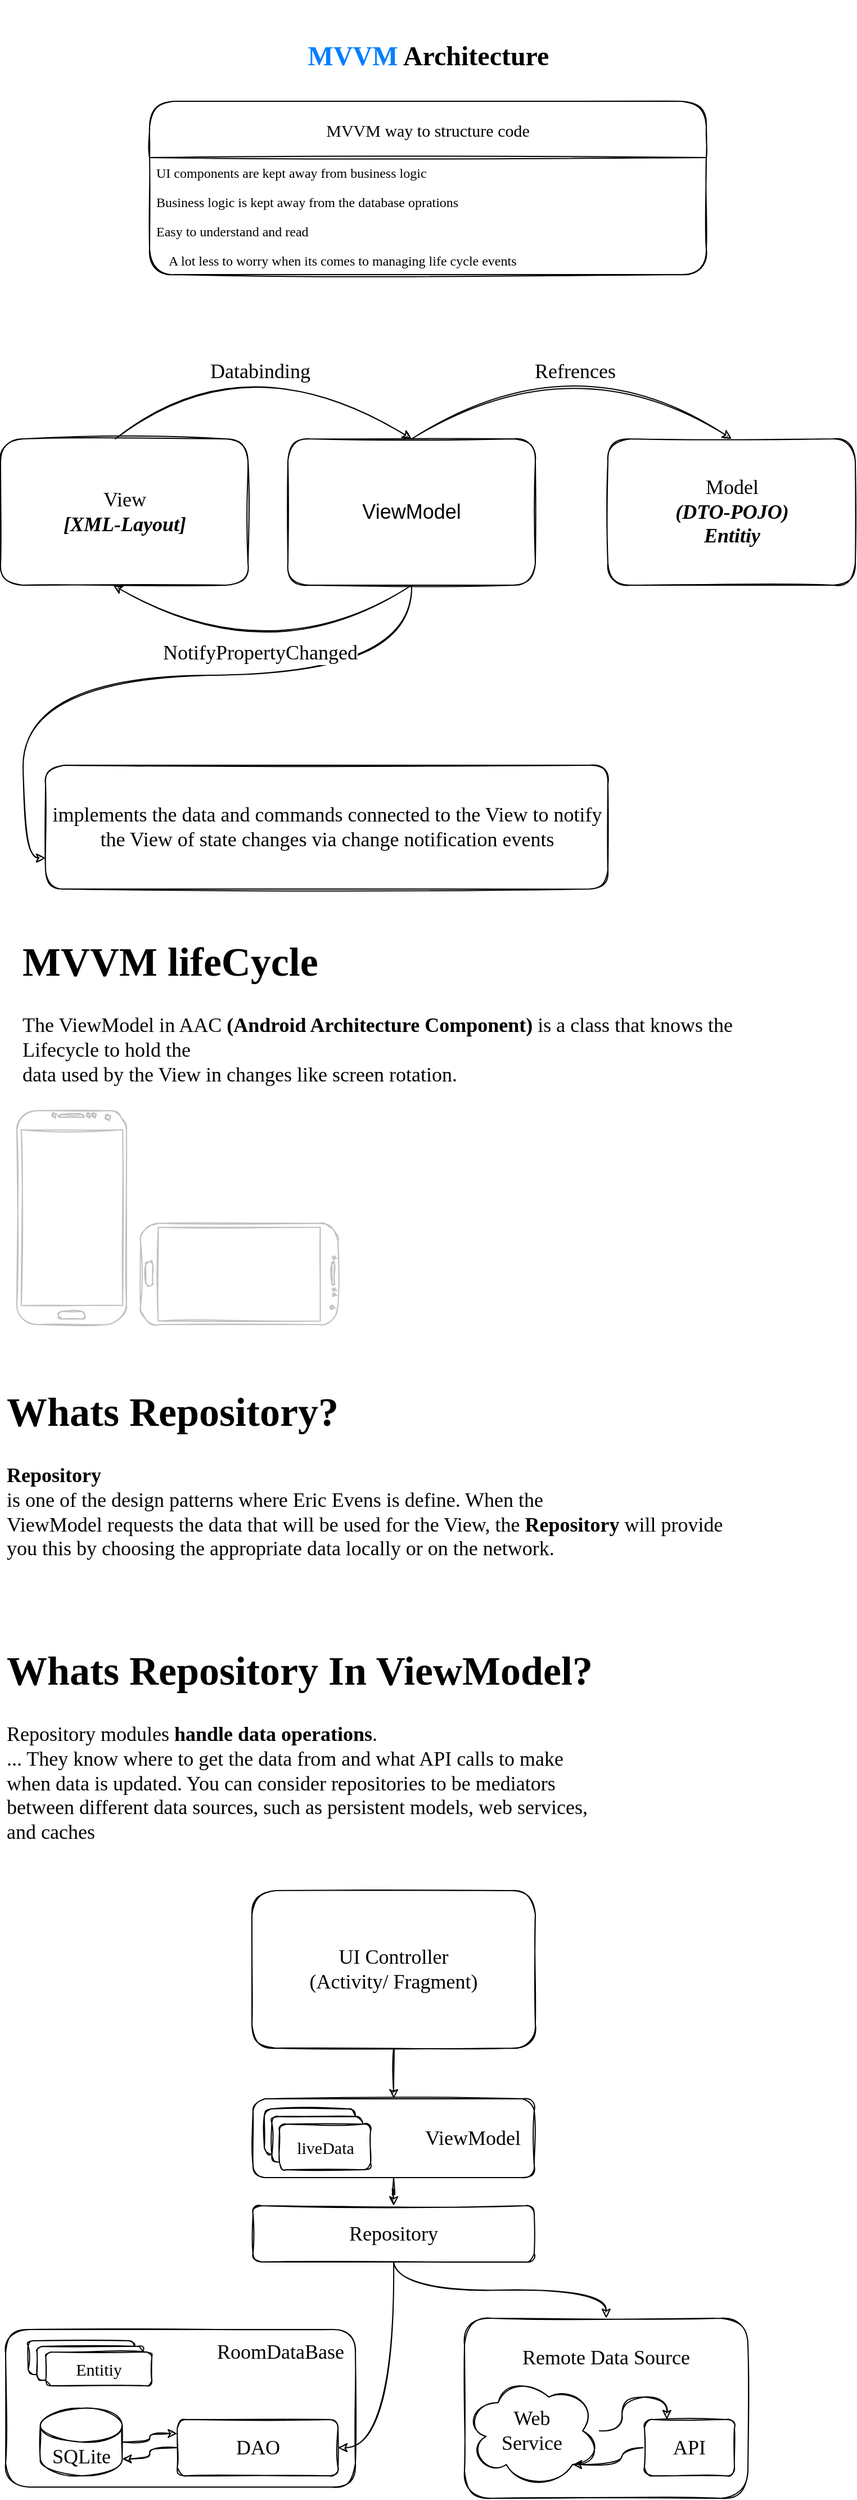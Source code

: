 <mxfile version="14.9.2" type="github">
  <diagram id="QZ7U8toWN5kSLHNz18gQ" name="Page-1">
    <mxGraphModel dx="1838" dy="984" grid="1" gridSize="10" guides="1" tooltips="1" connect="1" arrows="1" fold="1" page="1" pageScale="1" pageWidth="1100" pageHeight="1700" math="0" shadow="0">
      <root>
        <mxCell id="0" />
        <mxCell id="1" parent="0" />
        <mxCell id="Y-a5dnPzHRK2GmVt-JUI-1" value="&lt;h1&gt;&lt;font face=&quot;Lucida Console&quot;&gt;&lt;font color=&quot;#007FFF&quot;&gt;MVVM &lt;/font&gt;Architecture&lt;/font&gt;&lt;/h1&gt;" style="text;html=1;strokeColor=none;fillColor=none;align=center;verticalAlign=middle;whiteSpace=wrap;sketch=1;rounded=1;" parent="1" vertex="1">
          <mxGeometry x="275.5" y="20" width="300" height="100" as="geometry" />
        </mxCell>
        <mxCell id="Y-a5dnPzHRK2GmVt-JUI-3" value="MVVM way to structure code" style="swimlane;fontStyle=0;childLayout=stackLayout;horizontal=1;startSize=50;horizontalStack=0;resizeParent=1;resizeParentMax=0;resizeLast=0;collapsible=1;marginBottom=0;fontSize=15;&#xa;borderRadius:10;shadow=0;glass=0;fontFamily=Lucida Console;spacingBottom=0;sketch=1;rounded=1;" parent="1" vertex="1">
          <mxGeometry x="178" y="110" width="495" height="154" as="geometry" />
        </mxCell>
        <mxCell id="Y-a5dnPzHRK2GmVt-JUI-4" value="UI components are kept away from business logic" style="text;strokeColor=none;fillColor=none;align=left;verticalAlign=top;spacingLeft=4;spacingRight=4;overflow=hidden;rotatable=0;points=[[0,0.5],[1,0.5]];portConstraint=eastwest;fontFamily=Lucida Console;sketch=1;rounded=1;" parent="Y-a5dnPzHRK2GmVt-JUI-3" vertex="1">
          <mxGeometry y="50" width="495" height="26" as="geometry" />
        </mxCell>
        <mxCell id="Y-a5dnPzHRK2GmVt-JUI-5" value="Business logic is kept away from the database oprations" style="text;strokeColor=none;fillColor=none;align=left;verticalAlign=top;spacingLeft=4;spacingRight=4;overflow=hidden;rotatable=0;points=[[0,0.5],[1,0.5]];portConstraint=eastwest;fontFamily=Lucida Console;sketch=1;rounded=1;" parent="Y-a5dnPzHRK2GmVt-JUI-3" vertex="1">
          <mxGeometry y="76" width="495" height="26" as="geometry" />
        </mxCell>
        <mxCell id="Y-a5dnPzHRK2GmVt-JUI-6" value="Easy to understand and read" style="text;strokeColor=none;fillColor=none;align=left;verticalAlign=top;spacingLeft=4;spacingRight=4;overflow=hidden;rotatable=0;points=[[0,0.5],[1,0.5]];portConstraint=eastwest;fontFamily=Lucida Console;sketch=1;rounded=1;" parent="Y-a5dnPzHRK2GmVt-JUI-3" vertex="1">
          <mxGeometry y="102" width="495" height="26" as="geometry" />
        </mxCell>
        <mxCell id="Y-a5dnPzHRK2GmVt-JUI-9" value="A lot less to worry when its comes to managing life cycle events" style="text;strokeColor=none;fillColor=none;align=left;verticalAlign=top;spacingLeft=15;spacingRight=4;overflow=hidden;rotatable=0;points=[[0,0.5],[1,0.5]];portConstraint=eastwest;spacingBottom=0;fontFamily=Lucida Console;sketch=1;rounded=1;" parent="Y-a5dnPzHRK2GmVt-JUI-3" vertex="1">
          <mxGeometry y="128" width="495" height="26" as="geometry" />
        </mxCell>
        <mxCell id="NOsNoiqSnCsfZkaYTi22-2" value="&lt;div&gt;View&lt;/div&gt;&lt;div&gt;&lt;i&gt;&lt;b&gt;[XML-Layout]&lt;/b&gt;&lt;/i&gt;&lt;br&gt;&lt;/div&gt;" style="whiteSpace=wrap;html=1;fontFamily=Lucida Console;fontSize=18;sketch=1;rounded=1;" vertex="1" parent="1">
          <mxGeometry x="45.5" y="410" width="220" height="130" as="geometry" />
        </mxCell>
        <mxCell id="NOsNoiqSnCsfZkaYTi22-3" value="&lt;div&gt;Model&lt;/div&gt;&lt;div&gt;&lt;i&gt;&lt;b&gt;(DTO-POJO)&lt;/b&gt;&lt;/i&gt;&lt;/div&gt;&lt;div&gt;&lt;i&gt;&lt;b&gt;Entitiy&lt;/b&gt;&lt;/i&gt;&lt;br&gt;&lt;/div&gt;" style="whiteSpace=wrap;html=1;fontFamily=Lucida Console;fontSize=18;sketch=1;rounded=1;" vertex="1" parent="1">
          <mxGeometry x="585.5" y="410" width="220" height="130" as="geometry" />
        </mxCell>
        <mxCell id="NOsNoiqSnCsfZkaYTi22-22" style="edgeStyle=orthogonalEdgeStyle;orthogonalLoop=1;jettySize=auto;html=1;fontFamily=Lucida Console;fontSize=18;entryX=0;entryY=0.75;entryDx=0;entryDy=0;curved=1;sketch=1;" edge="1" parent="1" source="NOsNoiqSnCsfZkaYTi22-4" target="NOsNoiqSnCsfZkaYTi22-23">
          <mxGeometry relative="1" as="geometry">
            <mxPoint x="520" y="610" as="targetPoint" />
          </mxGeometry>
        </mxCell>
        <mxCell id="NOsNoiqSnCsfZkaYTi22-4" value="&lt;div&gt;ViewModel&lt;/div&gt;" style="whiteSpace=wrap;html=1;fontSize=18;sketch=1;rounded=1;" vertex="1" parent="1">
          <mxGeometry x="301" y="410" width="220" height="130" as="geometry" />
        </mxCell>
        <mxCell id="NOsNoiqSnCsfZkaYTi22-6" value="Databinding" style="endArrow=classic;html=1;fontFamily=Lucida Console;fontSize=18;exitX=0.464;exitY=0;exitDx=0;exitDy=0;exitPerimeter=0;entryX=0.5;entryY=0;entryDx=0;entryDy=0;curved=1;sketch=1;" edge="1" parent="1" source="NOsNoiqSnCsfZkaYTi22-2" target="NOsNoiqSnCsfZkaYTi22-4">
          <mxGeometry x="0.081" y="-20" width="50" height="50" relative="1" as="geometry">
            <mxPoint x="155.5" y="390" as="sourcePoint" />
            <mxPoint x="205.5" y="340" as="targetPoint" />
            <Array as="points">
              <mxPoint x="265.5" y="320" />
            </Array>
            <mxPoint as="offset" />
          </mxGeometry>
        </mxCell>
        <mxCell id="NOsNoiqSnCsfZkaYTi22-7" value="" style="endArrow=classic;html=1;fontFamily=Lucida Console;fontSize=18;exitX=0.5;exitY=1;exitDx=0;exitDy=0;entryX=0.455;entryY=1;entryDx=0;entryDy=0;entryPerimeter=0;curved=1;sketch=1;" edge="1" parent="1" source="NOsNoiqSnCsfZkaYTi22-4" target="NOsNoiqSnCsfZkaYTi22-2">
          <mxGeometry width="50" height="50" relative="1" as="geometry">
            <mxPoint x="135.5" y="620" as="sourcePoint" />
            <mxPoint x="398.92" y="620" as="targetPoint" />
            <Array as="points">
              <mxPoint x="285.5" y="620" />
            </Array>
          </mxGeometry>
        </mxCell>
        <mxCell id="NOsNoiqSnCsfZkaYTi22-9" value="NotifyPropertyChanged" style="edgeLabel;html=1;align=center;verticalAlign=middle;resizable=0;points=[];fontSize=18;fontFamily=Lucida Console;sketch=1;rounded=1;" vertex="1" connectable="0" parent="NOsNoiqSnCsfZkaYTi22-7">
          <mxGeometry x="0.132" y="-26" relative="1" as="geometry">
            <mxPoint y="16" as="offset" />
          </mxGeometry>
        </mxCell>
        <mxCell id="NOsNoiqSnCsfZkaYTi22-8" value="Refrences" style="endArrow=classic;html=1;fontFamily=Lucida Console;fontSize=18;exitX=0.5;exitY=0;exitDx=0;exitDy=0;entryX=0.5;entryY=0;entryDx=0;entryDy=0;curved=1;sketch=1;" edge="1" parent="1" source="NOsNoiqSnCsfZkaYTi22-4" target="NOsNoiqSnCsfZkaYTi22-3">
          <mxGeometry x="0.108" y="-25" width="50" height="50" relative="1" as="geometry">
            <mxPoint x="475.5" y="390" as="sourcePoint" />
            <mxPoint x="738.92" y="390" as="targetPoint" />
            <Array as="points">
              <mxPoint x="555.5" y="320" />
            </Array>
            <mxPoint as="offset" />
          </mxGeometry>
        </mxCell>
        <mxCell id="NOsNoiqSnCsfZkaYTi22-19" value="&lt;h1&gt;MVVM lifeCycle&lt;br&gt;&lt;/h1&gt;&lt;p&gt;The ViewModel in AAC &lt;strong class=&quot;ir kc&quot;&gt;(Android Architecture Component)&lt;/strong&gt; is a class that knows the Lifecycle to hold the &lt;br&gt;data used by the View in changes like screen rotation.&lt;br&gt;&lt;/p&gt;" style="text;html=1;strokeColor=none;fillColor=none;spacing=5;spacingTop=-20;whiteSpace=wrap;overflow=hidden;fontFamily=Lucida Console;fontSize=18;sketch=1;rounded=1;" vertex="1" parent="1">
          <mxGeometry x="60" y="840" width="650" height="160" as="geometry" />
        </mxCell>
        <mxCell id="NOsNoiqSnCsfZkaYTi22-20" value="" style="verticalLabelPosition=bottom;verticalAlign=top;html=1;shadow=0;dashed=0;strokeWidth=1;shape=mxgraph.android.phone2;strokeColor=#c0c0c0;fontFamily=Lucida Console;fontSize=18;sketch=1;rounded=1;" vertex="1" parent="1">
          <mxGeometry x="60" y="1007" width="97.44" height="190" as="geometry" />
        </mxCell>
        <mxCell id="NOsNoiqSnCsfZkaYTi22-21" value="" style="verticalLabelPosition=bottom;verticalAlign=top;html=1;shadow=0;dashed=0;strokeWidth=1;shape=mxgraph.android.phone2;strokeColor=#c0c0c0;direction=south;fontFamily=Lucida Console;fontSize=18;sketch=1;rounded=1;" vertex="1" parent="1">
          <mxGeometry x="170" y="1107" width="175.5" height="90" as="geometry" />
        </mxCell>
        <mxCell id="NOsNoiqSnCsfZkaYTi22-23" value="implements the data and commands connected to the View to notify the View of state changes via change notification events" style="text;html=1;fillColor=none;align=center;verticalAlign=middle;whiteSpace=wrap;fontFamily=Lucida Console;fontSize=18;strokeColor=#000000;sketch=1;rounded=1;" vertex="1" parent="1">
          <mxGeometry x="85.5" y="700" width="500" height="110" as="geometry" />
        </mxCell>
        <mxCell id="NOsNoiqSnCsfZkaYTi22-26" value="&lt;h1&gt;Whats Repository?&lt;/h1&gt;&lt;p&gt;&lt;span class=&quot;ILfuVd NA6bn&quot;&gt;&lt;span class=&quot;hgKElc&quot;&gt;&lt;span dir=&quot;ltr&quot;&gt;&lt;b&gt;Repository&lt;/b&gt;&lt;br&gt; is one of the design patterns where Eric Evens is define. When the &lt;br&gt;ViewModel requests the data that will be used for the View, the &lt;b&gt;Repository&lt;/b&gt; will provide you this by choosing the appropriate data locally or on the network.&lt;/span&gt;&lt;/span&gt;&lt;/span&gt;&lt;/p&gt;" style="text;html=1;strokeColor=none;fillColor=none;spacing=5;spacingTop=-20;whiteSpace=wrap;overflow=hidden;fontFamily=Lucida Console;fontSize=18;sketch=1;rounded=1;" vertex="1" parent="1">
          <mxGeometry x="45.5" y="1240" width="650" height="220" as="geometry" />
        </mxCell>
        <mxCell id="NOsNoiqSnCsfZkaYTi22-27" value="&lt;h1&gt;Whats Repository In ViewModel?&lt;/h1&gt;&lt;p&gt;&lt;span class=&quot;ILfuVd NA6bn&quot;&gt;&lt;span class=&quot;hgKElc&quot;&gt;&lt;span dir=&quot;ltr&quot;&gt;Repository modules &lt;b&gt;handle data operations&lt;/b&gt;.&lt;br/&gt; ... They know where to get the data from and what API calls to make &lt;br/&gt;when data is updated. You can consider repositories to be mediators &lt;br/&gt;between different data sources, such as persistent models, web services,&lt;br/&gt; and caches&lt;/span&gt;&lt;/span&gt;&lt;/span&gt;&lt;/p&gt;" style="text;html=1;strokeColor=none;fillColor=none;spacing=5;spacingTop=-20;whiteSpace=wrap;overflow=hidden;fontFamily=Lucida Console;fontSize=18;sketch=1;rounded=1;" vertex="1" parent="1">
          <mxGeometry x="45.5" y="1470" width="754.5" height="230" as="geometry" />
        </mxCell>
        <mxCell id="NOsNoiqSnCsfZkaYTi22-37" style="edgeStyle=orthogonalEdgeStyle;orthogonalLoop=1;jettySize=auto;html=1;fontFamily=Lucida Console;fontSize=18;curved=1;sketch=1;" edge="1" parent="1" source="NOsNoiqSnCsfZkaYTi22-28" target="NOsNoiqSnCsfZkaYTi22-29">
          <mxGeometry relative="1" as="geometry" />
        </mxCell>
        <mxCell id="NOsNoiqSnCsfZkaYTi22-28" value="&lt;div&gt;UI Controller&lt;/div&gt;&lt;div&gt;(Activity/ Fragment)&lt;br&gt;&lt;/div&gt;" style="whiteSpace=wrap;html=1;fontFamily=Lucida Console;fontSize=18;strokeColor=#000000;sketch=1;rounded=1;" vertex="1" parent="1">
          <mxGeometry x="269" y="1700" width="252" height="140" as="geometry" />
        </mxCell>
        <mxCell id="NOsNoiqSnCsfZkaYTi22-36" value="" style="group;sketch=1;rounded=1;" vertex="1" connectable="0" parent="1">
          <mxGeometry x="270" y="1885" width="250" height="70" as="geometry" />
        </mxCell>
        <mxCell id="NOsNoiqSnCsfZkaYTi22-29" value="&lt;div align=&quot;right&quot;&gt;ViewModel&lt;/div&gt;" style="whiteSpace=wrap;html=1;fontFamily=Lucida Console;fontSize=18;strokeColor=#000000;align=right;spacingRight=10;sketch=1;rounded=1;" vertex="1" parent="NOsNoiqSnCsfZkaYTi22-36">
          <mxGeometry width="250" height="70" as="geometry" />
        </mxCell>
        <mxCell id="NOsNoiqSnCsfZkaYTi22-34" value="" style="group;sketch=1;rounded=1;" vertex="1" connectable="0" parent="NOsNoiqSnCsfZkaYTi22-36">
          <mxGeometry x="10" y="9" width="94.5" height="54" as="geometry" />
        </mxCell>
        <mxCell id="NOsNoiqSnCsfZkaYTi22-31" value="" style="whiteSpace=wrap;html=1;fontFamily=Lucida Console;fontSize=18;strokeColor=#000000;sketch=1;rounded=1;" vertex="1" parent="NOsNoiqSnCsfZkaYTi22-34">
          <mxGeometry width="81" height="40.5" as="geometry" />
        </mxCell>
        <mxCell id="NOsNoiqSnCsfZkaYTi22-32" value="" style="whiteSpace=wrap;html=1;fontFamily=Lucida Console;fontSize=18;strokeColor=#000000;sketch=1;rounded=1;" vertex="1" parent="NOsNoiqSnCsfZkaYTi22-34">
          <mxGeometry x="6.75" y="6.75" width="81" height="40.5" as="geometry" />
        </mxCell>
        <mxCell id="NOsNoiqSnCsfZkaYTi22-33" value="&lt;font style=&quot;font-size: 15px&quot;&gt;liveData&lt;/font&gt;" style="whiteSpace=wrap;html=1;fontFamily=Lucida Console;fontSize=18;strokeColor=#000000;sketch=1;rounded=1;" vertex="1" parent="NOsNoiqSnCsfZkaYTi22-34">
          <mxGeometry x="13.5" y="13.5" width="81" height="40.5" as="geometry" />
        </mxCell>
        <mxCell id="NOsNoiqSnCsfZkaYTi22-65" style="edgeStyle=orthogonalEdgeStyle;orthogonalLoop=1;jettySize=auto;html=1;fontFamily=Lucida Console;fontSize=18;curved=1;sketch=1;" edge="1" parent="1" source="NOsNoiqSnCsfZkaYTi22-38" target="NOsNoiqSnCsfZkaYTi22-53">
          <mxGeometry relative="1" as="geometry" />
        </mxCell>
        <mxCell id="NOsNoiqSnCsfZkaYTi22-38" value="Repository" style="whiteSpace=wrap;html=1;fontFamily=Lucida Console;fontSize=18;strokeColor=#000000;sketch=1;rounded=1;" vertex="1" parent="1">
          <mxGeometry x="270" y="1980" width="250" height="50" as="geometry" />
        </mxCell>
        <mxCell id="NOsNoiqSnCsfZkaYTi22-40" style="edgeStyle=orthogonalEdgeStyle;orthogonalLoop=1;jettySize=auto;html=1;exitX=0.5;exitY=1;exitDx=0;exitDy=0;fontFamily=Lucida Console;fontSize=18;curved=1;sketch=1;" edge="1" parent="1" source="NOsNoiqSnCsfZkaYTi22-29" target="NOsNoiqSnCsfZkaYTi22-38">
          <mxGeometry relative="1" as="geometry" />
        </mxCell>
        <mxCell id="NOsNoiqSnCsfZkaYTi22-51" value="" style="group;sketch=1;rounded=1;" vertex="1" connectable="0" parent="1">
          <mxGeometry x="50" y="2090" width="311" height="140" as="geometry" />
        </mxCell>
        <mxCell id="NOsNoiqSnCsfZkaYTi22-41" value="RoomDataBase" style="whiteSpace=wrap;html=1;fontFamily=Lucida Console;fontSize=18;strokeColor=#000000;align=right;spacing=0;spacingBottom=100;spacingRight=10;sketch=1;rounded=1;" vertex="1" parent="NOsNoiqSnCsfZkaYTi22-51">
          <mxGeometry width="311" height="140" as="geometry" />
        </mxCell>
        <mxCell id="NOsNoiqSnCsfZkaYTi22-42" value="" style="group;sketch=1;rounded=1;" vertex="1" connectable="0" parent="NOsNoiqSnCsfZkaYTi22-51">
          <mxGeometry x="20" y="10" width="110" height="40" as="geometry" />
        </mxCell>
        <mxCell id="NOsNoiqSnCsfZkaYTi22-43" value="" style="whiteSpace=wrap;html=1;fontFamily=Lucida Console;fontSize=18;strokeColor=#000000;sketch=1;rounded=1;" vertex="1" parent="NOsNoiqSnCsfZkaYTi22-42">
          <mxGeometry width="94.286" height="30" as="geometry" />
        </mxCell>
        <mxCell id="NOsNoiqSnCsfZkaYTi22-44" value="" style="whiteSpace=wrap;html=1;fontFamily=Lucida Console;fontSize=18;strokeColor=#000000;sketch=1;rounded=1;" vertex="1" parent="NOsNoiqSnCsfZkaYTi22-42">
          <mxGeometry x="7.857" y="5" width="94.286" height="30" as="geometry" />
        </mxCell>
        <mxCell id="NOsNoiqSnCsfZkaYTi22-45" value="&lt;font style=&quot;font-size: 15px&quot;&gt;Entitiy&lt;/font&gt;" style="whiteSpace=wrap;html=1;fontFamily=Lucida Console;fontSize=18;strokeColor=#000000;sketch=1;rounded=1;" vertex="1" parent="NOsNoiqSnCsfZkaYTi22-42">
          <mxGeometry x="15.714" y="10" width="94.286" height="30" as="geometry" />
        </mxCell>
        <mxCell id="NOsNoiqSnCsfZkaYTi22-46" value="DAO" style="whiteSpace=wrap;html=1;fontFamily=Lucida Console;fontSize=18;strokeColor=#000000;sketch=1;rounded=1;" vertex="1" parent="NOsNoiqSnCsfZkaYTi22-51">
          <mxGeometry x="152.64" y="80" width="142.86" height="50" as="geometry" />
        </mxCell>
        <mxCell id="NOsNoiqSnCsfZkaYTi22-48" style="edgeStyle=orthogonalEdgeStyle;orthogonalLoop=1;jettySize=auto;html=1;entryX=0;entryY=0.25;entryDx=0;entryDy=0;fontFamily=Lucida Console;fontSize=18;curved=1;sketch=1;" edge="1" parent="NOsNoiqSnCsfZkaYTi22-51" source="NOsNoiqSnCsfZkaYTi22-47" target="NOsNoiqSnCsfZkaYTi22-46">
          <mxGeometry relative="1" as="geometry" />
        </mxCell>
        <mxCell id="NOsNoiqSnCsfZkaYTi22-47" value="SQLite" style="shape=cylinder3;whiteSpace=wrap;html=1;boundedLbl=1;backgroundOutline=1;size=15;fontFamily=Lucida Console;fontSize=18;strokeColor=#000000;align=center;sketch=1;rounded=1;" vertex="1" parent="NOsNoiqSnCsfZkaYTi22-51">
          <mxGeometry x="30.88" y="70" width="72.75" height="60" as="geometry" />
        </mxCell>
        <mxCell id="NOsNoiqSnCsfZkaYTi22-49" style="edgeStyle=orthogonalEdgeStyle;orthogonalLoop=1;jettySize=auto;html=1;fontFamily=Lucida Console;fontSize=18;entryX=1;entryY=1;entryDx=0;entryDy=-15;entryPerimeter=0;curved=1;sketch=1;" edge="1" parent="NOsNoiqSnCsfZkaYTi22-51" source="NOsNoiqSnCsfZkaYTi22-46" target="NOsNoiqSnCsfZkaYTi22-47">
          <mxGeometry relative="1" as="geometry" />
        </mxCell>
        <mxCell id="NOsNoiqSnCsfZkaYTi22-52" style="edgeStyle=orthogonalEdgeStyle;orthogonalLoop=1;jettySize=auto;html=1;exitX=0.5;exitY=1;exitDx=0;exitDy=0;entryX=1;entryY=0.5;entryDx=0;entryDy=0;fontFamily=Lucida Console;fontSize=18;curved=1;sketch=1;" edge="1" parent="1" source="NOsNoiqSnCsfZkaYTi22-38" target="NOsNoiqSnCsfZkaYTi22-46">
          <mxGeometry relative="1" as="geometry" />
        </mxCell>
        <mxCell id="NOsNoiqSnCsfZkaYTi22-64" value="" style="group;sketch=1;rounded=1;" vertex="1" connectable="0" parent="1">
          <mxGeometry x="458" y="2080" width="252" height="160" as="geometry" />
        </mxCell>
        <mxCell id="NOsNoiqSnCsfZkaYTi22-53" value="Remote Data Source" style="whiteSpace=wrap;html=1;fontFamily=Lucida Console;fontSize=18;strokeColor=#000000;spacing=0;spacingBottom=90;sketch=1;rounded=1;" vertex="1" parent="NOsNoiqSnCsfZkaYTi22-64">
          <mxGeometry width="252" height="160" as="geometry" />
        </mxCell>
        <mxCell id="NOsNoiqSnCsfZkaYTi22-54" value="&lt;div&gt;Web&lt;/div&gt;&lt;div&gt;Service&lt;br&gt;&lt;/div&gt;" style="ellipse;shape=cloud;whiteSpace=wrap;html=1;fontFamily=Lucida Console;fontSize=18;strokeColor=#000000;align=center;sketch=1;rounded=1;" vertex="1" parent="NOsNoiqSnCsfZkaYTi22-64">
          <mxGeometry y="50" width="120" height="100" as="geometry" />
        </mxCell>
        <mxCell id="NOsNoiqSnCsfZkaYTi22-61" style="edgeStyle=orthogonalEdgeStyle;orthogonalLoop=1;jettySize=auto;html=1;entryX=0.8;entryY=0.8;entryDx=0;entryDy=0;entryPerimeter=0;fontFamily=Lucida Console;fontSize=18;curved=1;sketch=1;" edge="1" parent="NOsNoiqSnCsfZkaYTi22-64" source="NOsNoiqSnCsfZkaYTi22-55" target="NOsNoiqSnCsfZkaYTi22-54">
          <mxGeometry relative="1" as="geometry" />
        </mxCell>
        <mxCell id="NOsNoiqSnCsfZkaYTi22-55" value="API" style="whiteSpace=wrap;html=1;fontFamily=Lucida Console;fontSize=18;strokeColor=#000000;sketch=1;rounded=1;" vertex="1" parent="NOsNoiqSnCsfZkaYTi22-64">
          <mxGeometry x="160" y="90" width="80" height="50" as="geometry" />
        </mxCell>
        <mxCell id="NOsNoiqSnCsfZkaYTi22-59" style="edgeStyle=orthogonalEdgeStyle;orthogonalLoop=1;jettySize=auto;html=1;entryX=0.25;entryY=0;entryDx=0;entryDy=0;fontFamily=Lucida Console;fontSize=18;curved=1;sketch=1;" edge="1" parent="NOsNoiqSnCsfZkaYTi22-64" source="NOsNoiqSnCsfZkaYTi22-54" target="NOsNoiqSnCsfZkaYTi22-55">
          <mxGeometry relative="1" as="geometry" />
        </mxCell>
      </root>
    </mxGraphModel>
  </diagram>
</mxfile>
